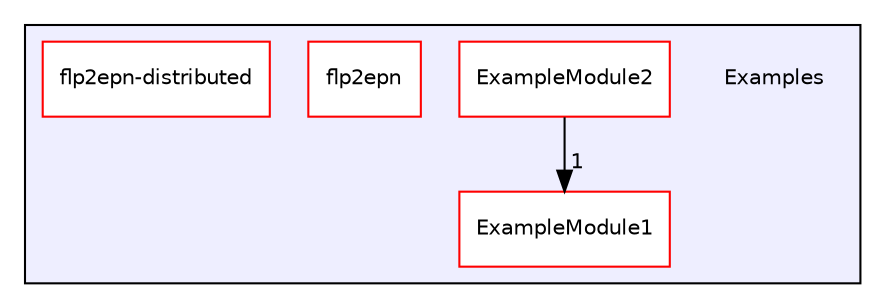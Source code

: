 digraph "/home/travis/build/AliceO2Group/AliceO2/Examples" {
  bgcolor=transparent;
  compound=true
  node [ fontsize="10", fontname="Helvetica"];
  edge [ labelfontsize="10", labelfontname="Helvetica"];
  subgraph clusterdir_03680f297d755c096b0a1ead13ee12b7 {
    graph [ bgcolor="#eeeeff", pencolor="black", label="" URL="dir_03680f297d755c096b0a1ead13ee12b7.html"];
    dir_03680f297d755c096b0a1ead13ee12b7 [shape=plaintext label="Examples"];
    dir_4890e928c2bca9ee9d87e3c34bbc2ad4 [shape=box label="ExampleModule1" color="red" fillcolor="white" style="filled" URL="dir_4890e928c2bca9ee9d87e3c34bbc2ad4.html"];
    dir_b7d59637fa577edf9ee630d8dbfb5a1c [shape=box label="ExampleModule2" color="red" fillcolor="white" style="filled" URL="dir_b7d59637fa577edf9ee630d8dbfb5a1c.html"];
    dir_e58393ef4def426c8ceda80ca520b4f3 [shape=box label="flp2epn" color="red" fillcolor="white" style="filled" URL="dir_e58393ef4def426c8ceda80ca520b4f3.html"];
    dir_87f9a983135fc5f02c1a00f3a6273132 [shape=box label="flp2epn-distributed" color="red" fillcolor="white" style="filled" URL="dir_87f9a983135fc5f02c1a00f3a6273132.html"];
  }
  dir_b7d59637fa577edf9ee630d8dbfb5a1c->dir_4890e928c2bca9ee9d87e3c34bbc2ad4 [headlabel="1", labeldistance=1.5 headhref="dir_000390_000388.html"];
}
